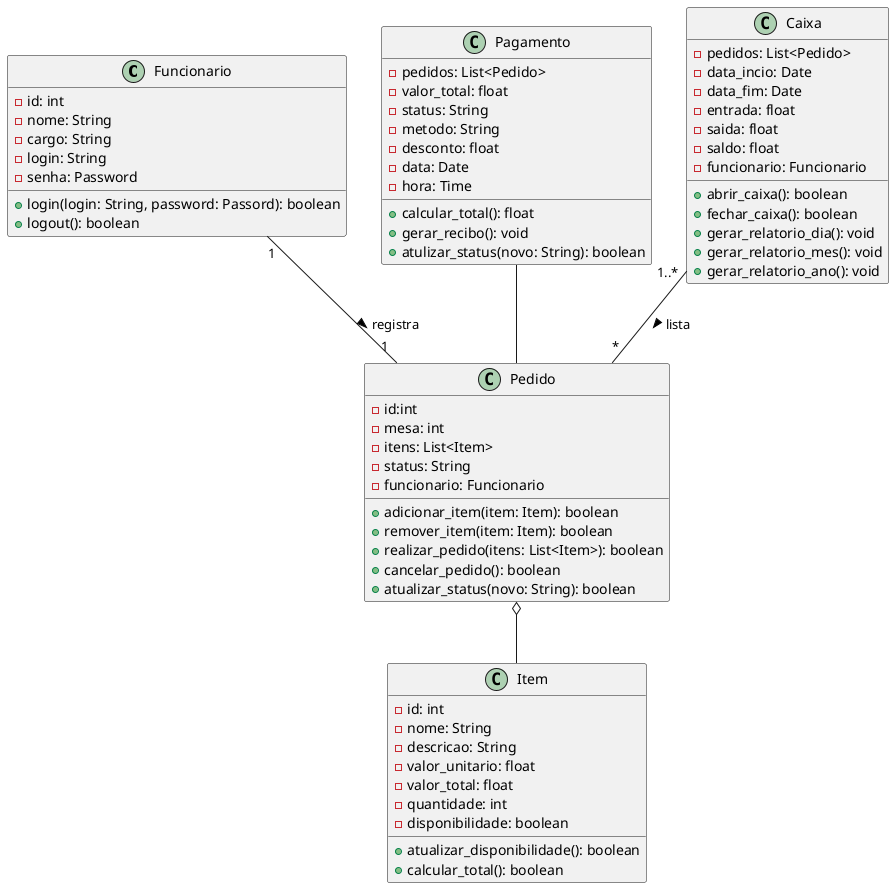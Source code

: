 @startuml


class "Funcionario"{
    -id: int
    -nome: String
    -cargo: String
    -login: String
    -senha: Password
    +login(login: String, password: Passord): boolean
    +logout(): boolean
}


class "Pedido"{
    -id:int
    -mesa: int
    -itens: List<Item>
    -status: String
    -funcionario: Funcionario
    +adicionar_item(item: Item): boolean
    +remover_item(item: Item): boolean
    +realizar_pedido(itens: List<Item>): boolean
    +cancelar_pedido(): boolean
    +atualizar_status(novo: String): boolean
}

class Item{
    -id: int
    -nome: String
    -descricao: String
    -valor_unitario: float
    -valor_total: float
    -quantidade: int
    -disponibilidade: boolean
    +atualizar_disponibilidade(): boolean
    +calcular_total(): boolean
}

class "Pagamento"{
    -pedidos: List<Pedido>
    -valor_total: float
    -status: String
    -metodo: String
    -desconto: float
    -data: Date
    -hora: Time
    +calcular_total(): float
    +gerar_recibo(): void
    +atulizar_status(novo: String): boolean
}

class "Caixa"{
    -pedidos: List<Pedido>
    -data_incio: Date
    -data_fim: Date
    -entrada: float
    -saida: float
    -saldo: float
    -funcionario: Funcionario
    +abrir_caixa(): boolean
    +fechar_caixa(): boolean
    +gerar_relatorio_dia(): void
    +gerar_relatorio_mes(): void
    +gerar_relatorio_ano(): void
}

Funcionario "1"--"1" Pedido: registra >
Pedido o-- Item
Caixa "1..*"--"*" Pedido: lista >
Pagamento -- Pedido

@enduml